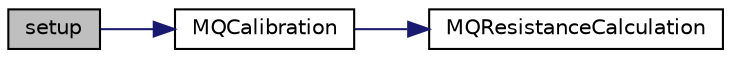 digraph "setup"
{
  edge [fontname="Helvetica",fontsize="10",labelfontname="Helvetica",labelfontsize="10"];
  node [fontname="Helvetica",fontsize="10",shape=record];
  rankdir="LR";
  Node1 [label="setup",height=0.2,width=0.4,color="black", fillcolor="grey75", style="filled", fontcolor="black"];
  Node1 -> Node2 [color="midnightblue",fontsize="10",style="solid"];
  Node2 [label="MQCalibration",height=0.2,width=0.4,color="black", fillcolor="white", style="filled",URL="$misq2_8h.html#a2d47ada5dcaf51b7ab02ecc6a398a23e"];
  Node2 -> Node3 [color="midnightblue",fontsize="10",style="solid"];
  Node3 [label="MQResistanceCalculation",height=0.2,width=0.4,color="black", fillcolor="white", style="filled",URL="$misq2_8h.html#a5d65366acdc805c88dd6d13a1bb0fd39"];
}
